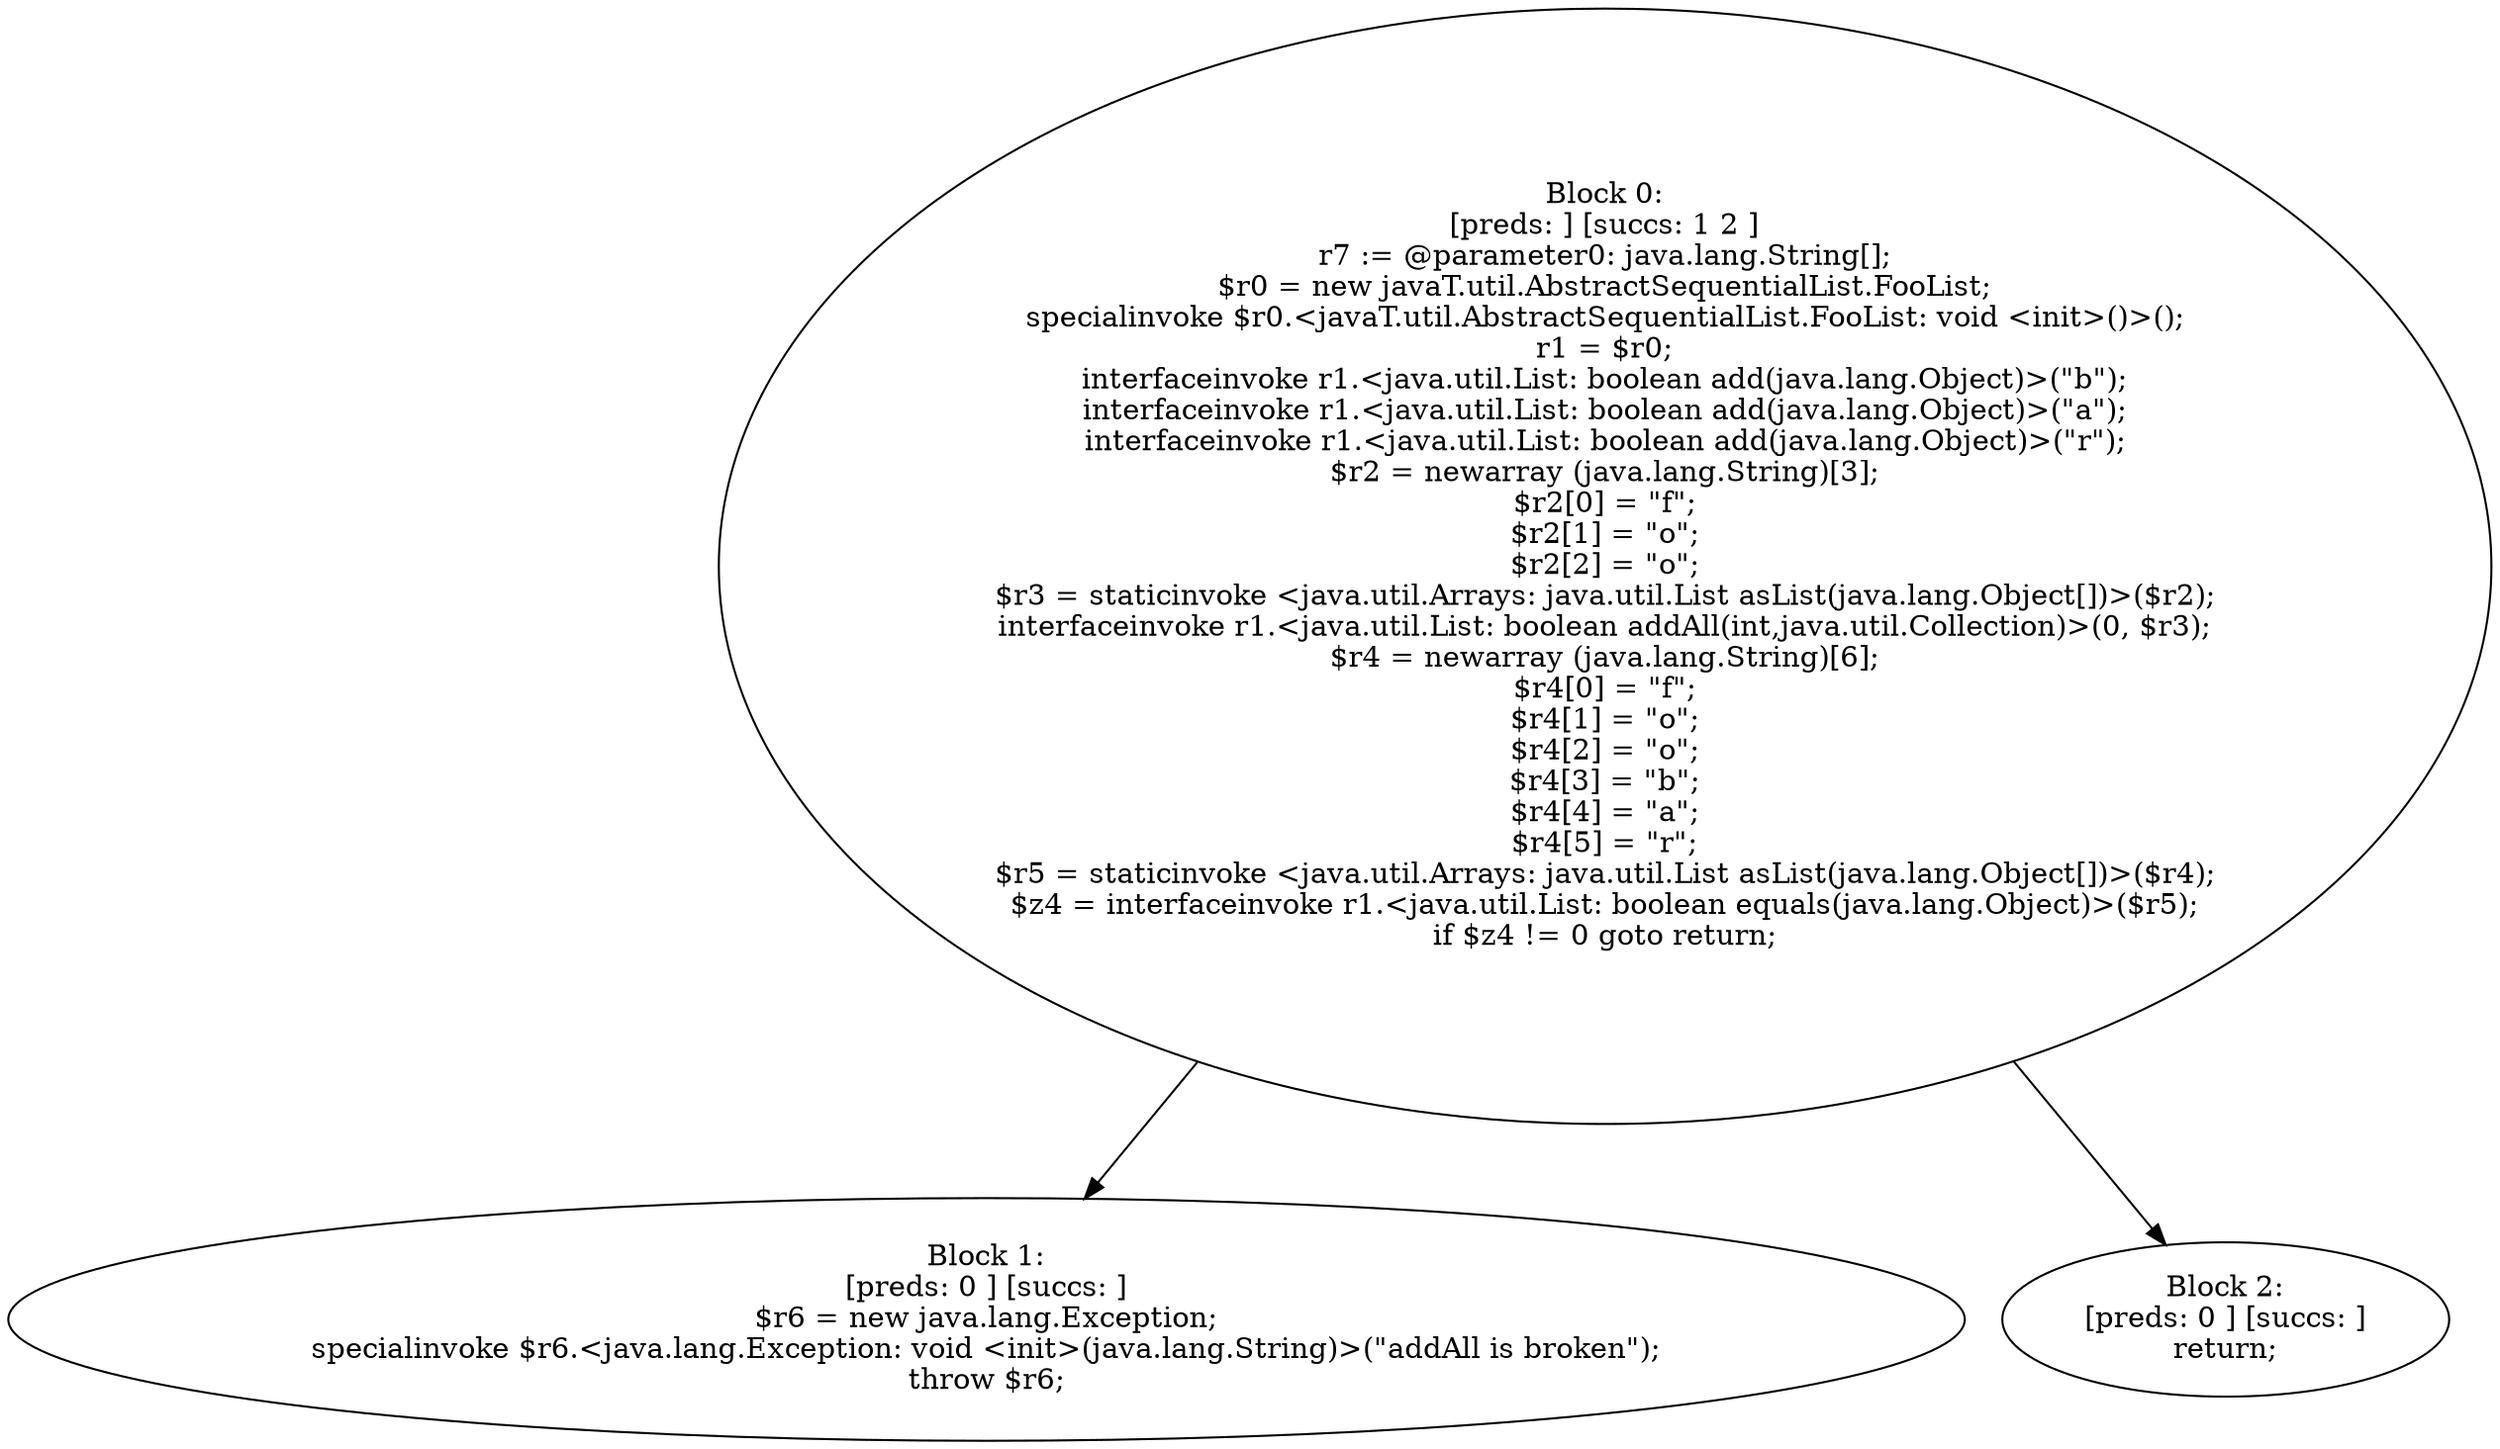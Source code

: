 digraph "unitGraph" {
    "Block 0:
[preds: ] [succs: 1 2 ]
r7 := @parameter0: java.lang.String[];
$r0 = new javaT.util.AbstractSequentialList.FooList;
specialinvoke $r0.<javaT.util.AbstractSequentialList.FooList: void <init>()>();
r1 = $r0;
interfaceinvoke r1.<java.util.List: boolean add(java.lang.Object)>(\"b\");
interfaceinvoke r1.<java.util.List: boolean add(java.lang.Object)>(\"a\");
interfaceinvoke r1.<java.util.List: boolean add(java.lang.Object)>(\"r\");
$r2 = newarray (java.lang.String)[3];
$r2[0] = \"f\";
$r2[1] = \"o\";
$r2[2] = \"o\";
$r3 = staticinvoke <java.util.Arrays: java.util.List asList(java.lang.Object[])>($r2);
interfaceinvoke r1.<java.util.List: boolean addAll(int,java.util.Collection)>(0, $r3);
$r4 = newarray (java.lang.String)[6];
$r4[0] = \"f\";
$r4[1] = \"o\";
$r4[2] = \"o\";
$r4[3] = \"b\";
$r4[4] = \"a\";
$r4[5] = \"r\";
$r5 = staticinvoke <java.util.Arrays: java.util.List asList(java.lang.Object[])>($r4);
$z4 = interfaceinvoke r1.<java.util.List: boolean equals(java.lang.Object)>($r5);
if $z4 != 0 goto return;
"
    "Block 1:
[preds: 0 ] [succs: ]
$r6 = new java.lang.Exception;
specialinvoke $r6.<java.lang.Exception: void <init>(java.lang.String)>(\"addAll is broken\");
throw $r6;
"
    "Block 2:
[preds: 0 ] [succs: ]
return;
"
    "Block 0:
[preds: ] [succs: 1 2 ]
r7 := @parameter0: java.lang.String[];
$r0 = new javaT.util.AbstractSequentialList.FooList;
specialinvoke $r0.<javaT.util.AbstractSequentialList.FooList: void <init>()>();
r1 = $r0;
interfaceinvoke r1.<java.util.List: boolean add(java.lang.Object)>(\"b\");
interfaceinvoke r1.<java.util.List: boolean add(java.lang.Object)>(\"a\");
interfaceinvoke r1.<java.util.List: boolean add(java.lang.Object)>(\"r\");
$r2 = newarray (java.lang.String)[3];
$r2[0] = \"f\";
$r2[1] = \"o\";
$r2[2] = \"o\";
$r3 = staticinvoke <java.util.Arrays: java.util.List asList(java.lang.Object[])>($r2);
interfaceinvoke r1.<java.util.List: boolean addAll(int,java.util.Collection)>(0, $r3);
$r4 = newarray (java.lang.String)[6];
$r4[0] = \"f\";
$r4[1] = \"o\";
$r4[2] = \"o\";
$r4[3] = \"b\";
$r4[4] = \"a\";
$r4[5] = \"r\";
$r5 = staticinvoke <java.util.Arrays: java.util.List asList(java.lang.Object[])>($r4);
$z4 = interfaceinvoke r1.<java.util.List: boolean equals(java.lang.Object)>($r5);
if $z4 != 0 goto return;
"->"Block 1:
[preds: 0 ] [succs: ]
$r6 = new java.lang.Exception;
specialinvoke $r6.<java.lang.Exception: void <init>(java.lang.String)>(\"addAll is broken\");
throw $r6;
";
    "Block 0:
[preds: ] [succs: 1 2 ]
r7 := @parameter0: java.lang.String[];
$r0 = new javaT.util.AbstractSequentialList.FooList;
specialinvoke $r0.<javaT.util.AbstractSequentialList.FooList: void <init>()>();
r1 = $r0;
interfaceinvoke r1.<java.util.List: boolean add(java.lang.Object)>(\"b\");
interfaceinvoke r1.<java.util.List: boolean add(java.lang.Object)>(\"a\");
interfaceinvoke r1.<java.util.List: boolean add(java.lang.Object)>(\"r\");
$r2 = newarray (java.lang.String)[3];
$r2[0] = \"f\";
$r2[1] = \"o\";
$r2[2] = \"o\";
$r3 = staticinvoke <java.util.Arrays: java.util.List asList(java.lang.Object[])>($r2);
interfaceinvoke r1.<java.util.List: boolean addAll(int,java.util.Collection)>(0, $r3);
$r4 = newarray (java.lang.String)[6];
$r4[0] = \"f\";
$r4[1] = \"o\";
$r4[2] = \"o\";
$r4[3] = \"b\";
$r4[4] = \"a\";
$r4[5] = \"r\";
$r5 = staticinvoke <java.util.Arrays: java.util.List asList(java.lang.Object[])>($r4);
$z4 = interfaceinvoke r1.<java.util.List: boolean equals(java.lang.Object)>($r5);
if $z4 != 0 goto return;
"->"Block 2:
[preds: 0 ] [succs: ]
return;
";
}
